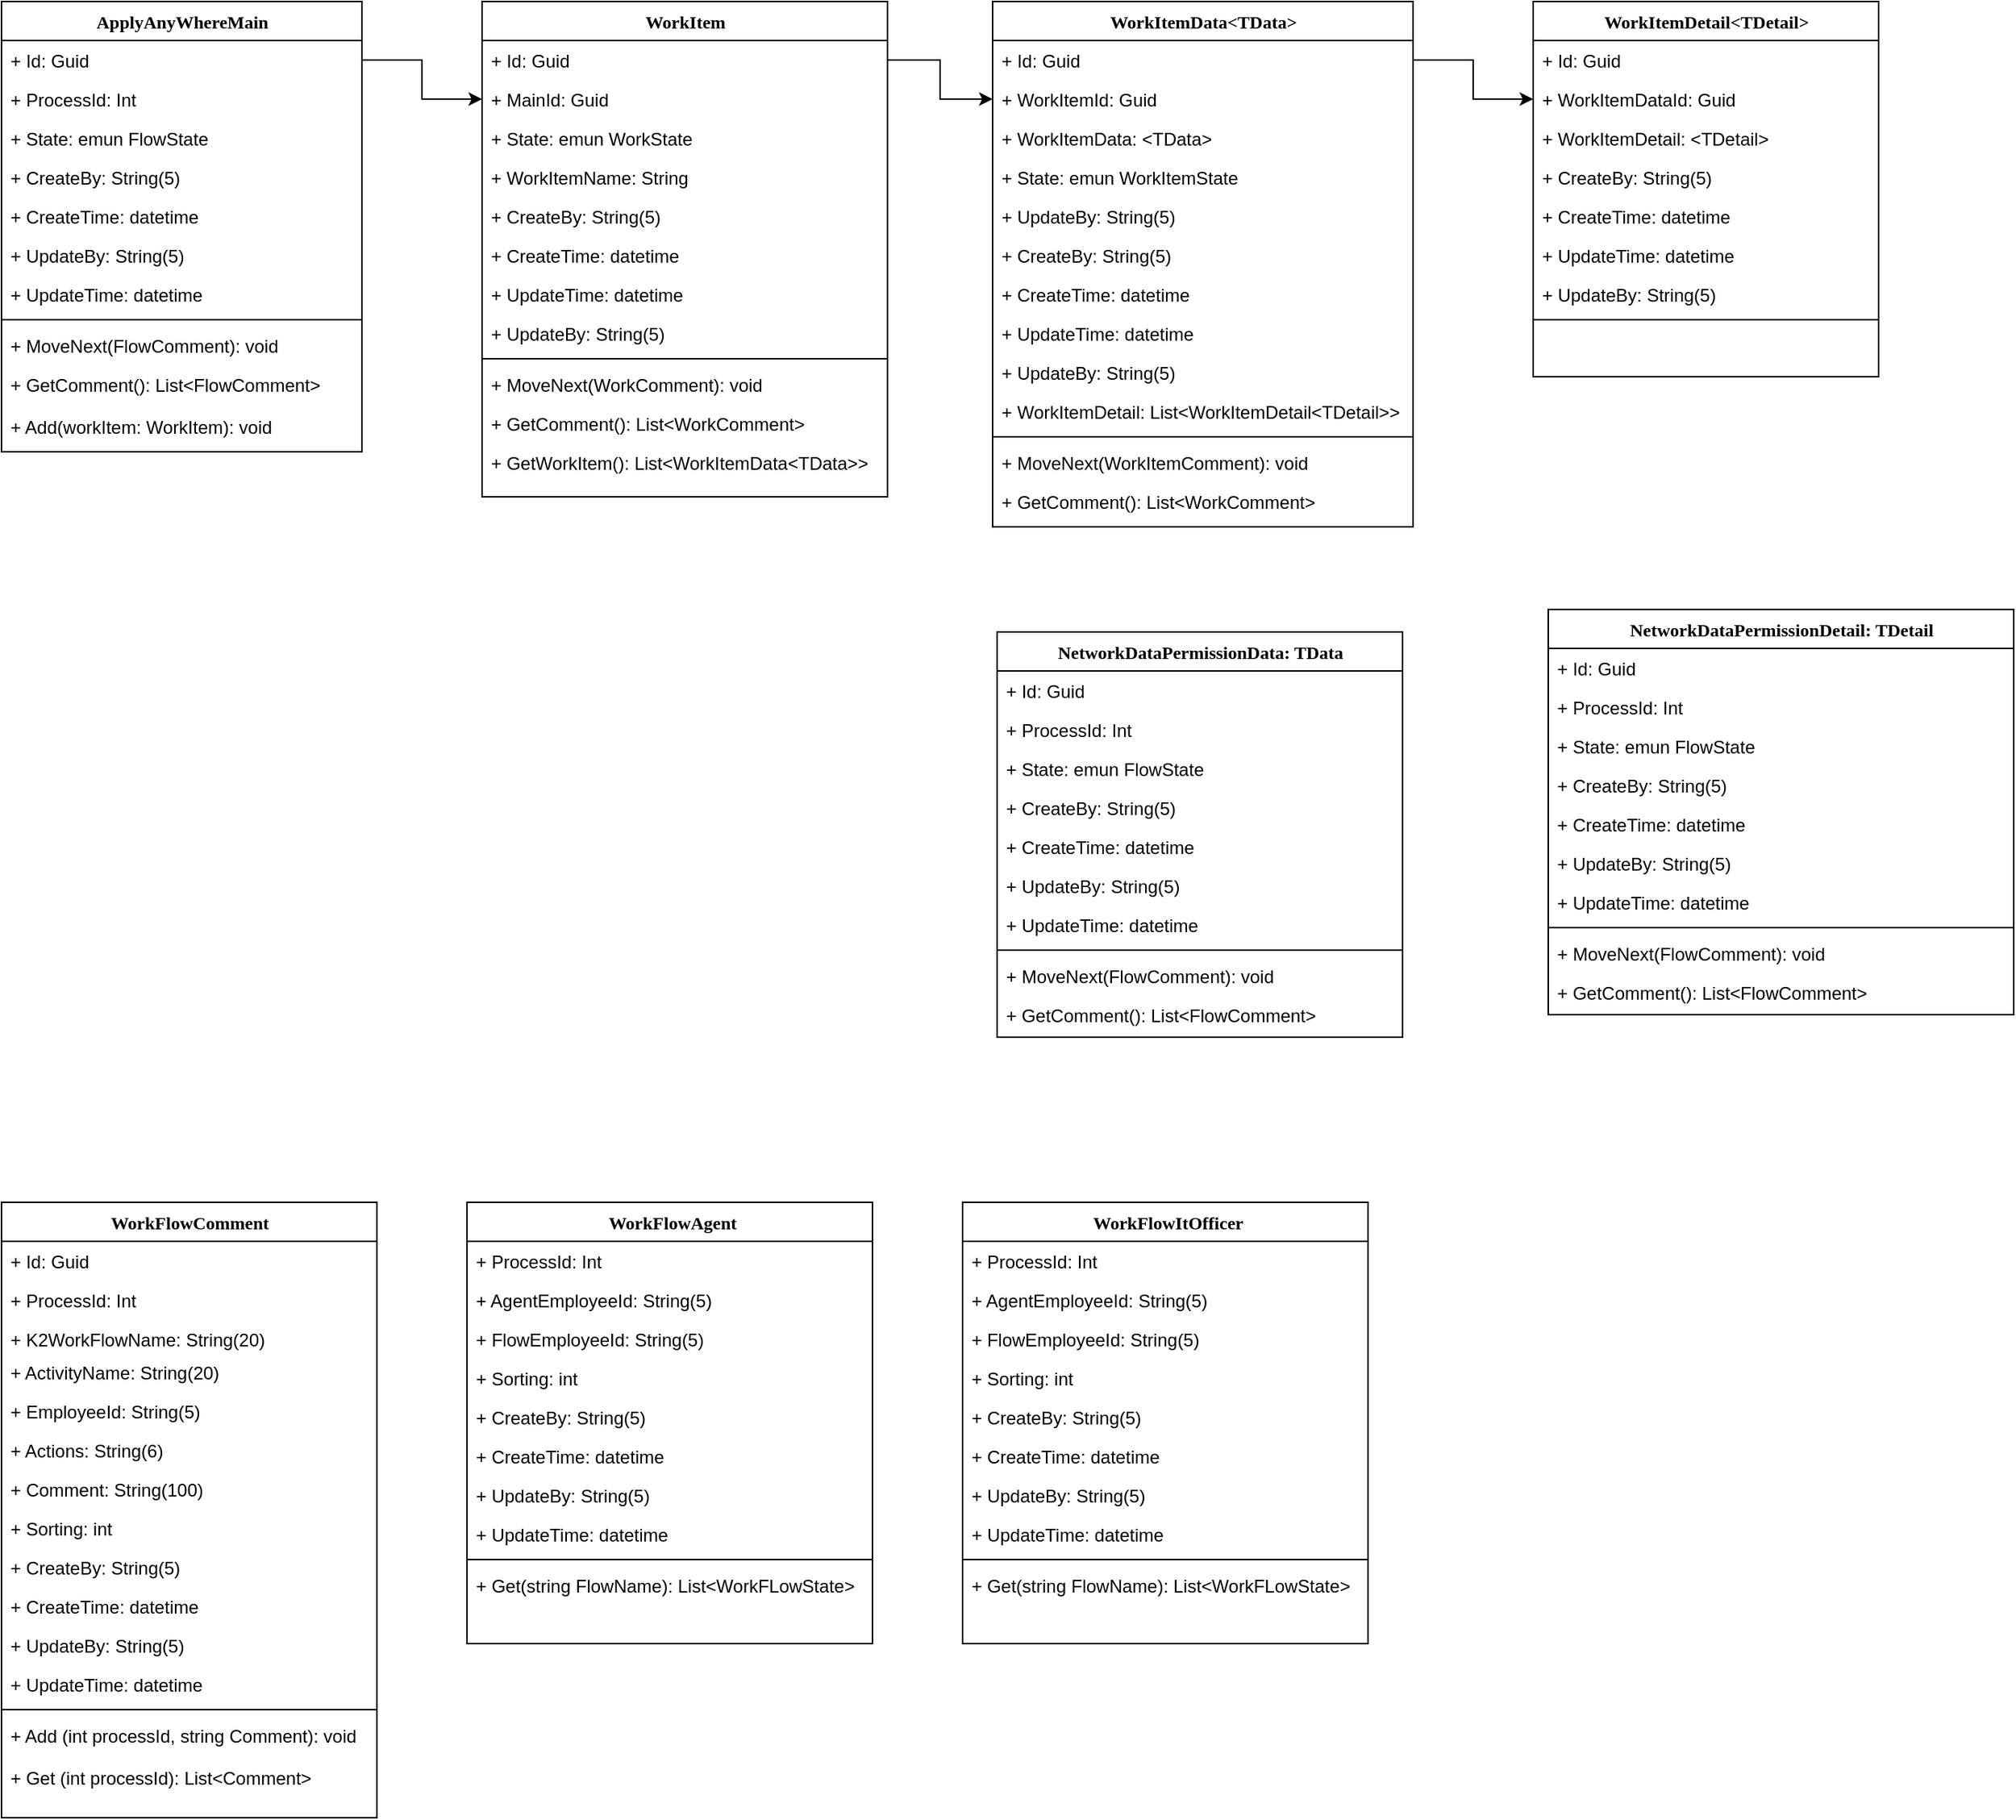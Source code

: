 <mxfile version="12.2.6" type="github" pages="1">
  <diagram name="Page-1" id="9f46799a-70d6-7492-0946-bef42562c5a5">
    <mxGraphModel dx="1493" dy="807" grid="1" gridSize="10" guides="1" tooltips="1" connect="1" arrows="1" fold="1" page="1" pageScale="1" pageWidth="1100" pageHeight="850" background="#ffffff" math="0" shadow="0">
      <root>
        <mxCell id="0"/>
        <mxCell id="1" parent="0"/>
        <mxCell id="78961159f06e98e8-56" value="WorkFlowComment" style="swimlane;html=1;fontStyle=1;align=center;verticalAlign=top;childLayout=stackLayout;horizontal=1;startSize=26;horizontalStack=0;resizeParent=1;resizeLast=0;collapsible=1;marginBottom=0;swimlaneFillColor=#ffffff;rounded=0;shadow=0;comic=0;labelBackgroundColor=none;strokeWidth=1;fillColor=none;fontFamily=Verdana;fontSize=12" parent="1" vertex="1">
          <mxGeometry x="30" y="820" width="250" height="410" as="geometry"/>
        </mxCell>
        <mxCell id="78961159f06e98e8-57" value="+ Id: Guid" style="text;html=1;strokeColor=none;fillColor=none;align=left;verticalAlign=top;spacingLeft=4;spacingRight=4;whiteSpace=wrap;overflow=hidden;rotatable=0;points=[[0,0.5],[1,0.5]];portConstraint=eastwest;" parent="78961159f06e98e8-56" vertex="1">
          <mxGeometry y="26" width="250" height="26" as="geometry"/>
        </mxCell>
        <mxCell id="78961159f06e98e8-59" value="+ ProcessId: Int" style="text;html=1;strokeColor=none;fillColor=none;align=left;verticalAlign=top;spacingLeft=4;spacingRight=4;whiteSpace=wrap;overflow=hidden;rotatable=0;points=[[0,0.5],[1,0.5]];portConstraint=eastwest;" parent="78961159f06e98e8-56" vertex="1">
          <mxGeometry y="52" width="250" height="26" as="geometry"/>
        </mxCell>
        <mxCell id="78961159f06e98e8-58" value="+ K2WorkFlowName: String(20)" style="text;html=1;strokeColor=none;fillColor=none;align=left;verticalAlign=top;spacingLeft=4;spacingRight=4;whiteSpace=wrap;overflow=hidden;rotatable=0;points=[[0,0.5],[1,0.5]];portConstraint=eastwest;" parent="78961159f06e98e8-56" vertex="1">
          <mxGeometry y="78" width="250" height="22" as="geometry"/>
        </mxCell>
        <mxCell id="78961159f06e98e8-60" value="+ ActivityName: String(20)" style="text;html=1;strokeColor=none;fillColor=none;align=left;verticalAlign=top;spacingLeft=4;spacingRight=4;whiteSpace=wrap;overflow=hidden;rotatable=0;points=[[0,0.5],[1,0.5]];portConstraint=eastwest;" parent="78961159f06e98e8-56" vertex="1">
          <mxGeometry y="100" width="250" height="26" as="geometry"/>
        </mxCell>
        <mxCell id="78961159f06e98e8-61" value="+ EmployeeId: String(5)" style="text;html=1;strokeColor=none;fillColor=none;align=left;verticalAlign=top;spacingLeft=4;spacingRight=4;whiteSpace=wrap;overflow=hidden;rotatable=0;points=[[0,0.5],[1,0.5]];portConstraint=eastwest;" parent="78961159f06e98e8-56" vertex="1">
          <mxGeometry y="126" width="250" height="26" as="geometry"/>
        </mxCell>
        <mxCell id="78961159f06e98e8-62" value="+ Actions: String(6)" style="text;html=1;strokeColor=none;fillColor=none;align=left;verticalAlign=top;spacingLeft=4;spacingRight=4;whiteSpace=wrap;overflow=hidden;rotatable=0;points=[[0,0.5],[1,0.5]];portConstraint=eastwest;" parent="78961159f06e98e8-56" vertex="1">
          <mxGeometry y="152" width="250" height="26" as="geometry"/>
        </mxCell>
        <mxCell id="78961159f06e98e8-63" value="+ Comment: String(100)" style="text;html=1;strokeColor=none;fillColor=none;align=left;verticalAlign=top;spacingLeft=4;spacingRight=4;whiteSpace=wrap;overflow=hidden;rotatable=0;points=[[0,0.5],[1,0.5]];portConstraint=eastwest;" parent="78961159f06e98e8-56" vertex="1">
          <mxGeometry y="178" width="250" height="26" as="geometry"/>
        </mxCell>
        <mxCell id="In3Ys8xlSH9vgpzraekV-3" value="+ Sorting: int" style="text;html=1;strokeColor=none;fillColor=none;align=left;verticalAlign=top;spacingLeft=4;spacingRight=4;whiteSpace=wrap;overflow=hidden;rotatable=0;points=[[0,0.5],[1,0.5]];portConstraint=eastwest;" parent="78961159f06e98e8-56" vertex="1">
          <mxGeometry y="204" width="250" height="26" as="geometry"/>
        </mxCell>
        <mxCell id="In3Ys8xlSH9vgpzraekV-7" value="+ CreateBy: String(5)" style="text;html=1;strokeColor=none;fillColor=none;align=left;verticalAlign=top;spacingLeft=4;spacingRight=4;whiteSpace=wrap;overflow=hidden;rotatable=0;points=[[0,0.5],[1,0.5]];portConstraint=eastwest;" parent="78961159f06e98e8-56" vertex="1">
          <mxGeometry y="230" width="250" height="26" as="geometry"/>
        </mxCell>
        <mxCell id="In3Ys8xlSH9vgpzraekV-4" value="+ CreateTime:&amp;nbsp;datetime" style="text;html=1;strokeColor=none;fillColor=none;align=left;verticalAlign=top;spacingLeft=4;spacingRight=4;whiteSpace=wrap;overflow=hidden;rotatable=0;points=[[0,0.5],[1,0.5]];portConstraint=eastwest;" parent="78961159f06e98e8-56" vertex="1">
          <mxGeometry y="256" width="250" height="26" as="geometry"/>
        </mxCell>
        <mxCell id="In3Ys8xlSH9vgpzraekV-6" value="+ UpdateBy: String(5)" style="text;html=1;strokeColor=none;fillColor=none;align=left;verticalAlign=top;spacingLeft=4;spacingRight=4;whiteSpace=wrap;overflow=hidden;rotatable=0;points=[[0,0.5],[1,0.5]];portConstraint=eastwest;" parent="78961159f06e98e8-56" vertex="1">
          <mxGeometry y="282" width="250" height="26" as="geometry"/>
        </mxCell>
        <mxCell id="In3Ys8xlSH9vgpzraekV-5" value="+ UpdateTime:&amp;nbsp;datetime" style="text;html=1;strokeColor=none;fillColor=none;align=left;verticalAlign=top;spacingLeft=4;spacingRight=4;whiteSpace=wrap;overflow=hidden;rotatable=0;points=[[0,0.5],[1,0.5]];portConstraint=eastwest;" parent="78961159f06e98e8-56" vertex="1">
          <mxGeometry y="308" width="250" height="26" as="geometry"/>
        </mxCell>
        <mxCell id="78961159f06e98e8-64" value="" style="line;html=1;strokeWidth=1;fillColor=none;align=left;verticalAlign=middle;spacingTop=-1;spacingLeft=3;spacingRight=3;rotatable=0;labelPosition=right;points=[];portConstraint=eastwest;" parent="78961159f06e98e8-56" vertex="1">
          <mxGeometry y="334" width="250" height="8" as="geometry"/>
        </mxCell>
        <mxCell id="78961159f06e98e8-65" value="+ Add (int processId, string Comment): void" style="text;html=1;strokeColor=none;fillColor=none;align=left;verticalAlign=top;spacingLeft=4;spacingRight=4;whiteSpace=wrap;overflow=hidden;rotatable=0;points=[[0,0.5],[1,0.5]];portConstraint=eastwest;" parent="78961159f06e98e8-56" vertex="1">
          <mxGeometry y="342" width="250" height="28" as="geometry"/>
        </mxCell>
        <mxCell id="78961159f06e98e8-66" value="+ Get (int processId): List&amp;lt;Comment&amp;gt;" style="text;html=1;strokeColor=none;fillColor=none;align=left;verticalAlign=top;spacingLeft=4;spacingRight=4;whiteSpace=wrap;overflow=hidden;rotatable=0;points=[[0,0.5],[1,0.5]];portConstraint=eastwest;" parent="78961159f06e98e8-56" vertex="1">
          <mxGeometry y="370" width="250" height="30" as="geometry"/>
        </mxCell>
        <mxCell id="78961159f06e98e8-69" value="&amp;nbsp;WorkFlowAgent" style="swimlane;html=1;fontStyle=1;align=center;verticalAlign=top;childLayout=stackLayout;horizontal=1;startSize=26;horizontalStack=0;resizeParent=1;resizeLast=0;collapsible=1;marginBottom=0;swimlaneFillColor=#ffffff;rounded=0;shadow=0;comic=0;labelBackgroundColor=none;strokeWidth=1;fillColor=none;fontFamily=Verdana;fontSize=12" parent="1" vertex="1">
          <mxGeometry x="340" y="820" width="270" height="294" as="geometry"/>
        </mxCell>
        <mxCell id="In3Ys8xlSH9vgpzraekV-76" value="+ ProcessId: Int" style="text;html=1;strokeColor=none;fillColor=none;align=left;verticalAlign=top;spacingLeft=4;spacingRight=4;whiteSpace=wrap;overflow=hidden;rotatable=0;points=[[0,0.5],[1,0.5]];portConstraint=eastwest;" parent="78961159f06e98e8-69" vertex="1">
          <mxGeometry y="26" width="270" height="26" as="geometry"/>
        </mxCell>
        <mxCell id="78961159f06e98e8-72" value="+ AgentEmployeeId: String(5)" style="text;html=1;strokeColor=none;fillColor=none;align=left;verticalAlign=top;spacingLeft=4;spacingRight=4;whiteSpace=wrap;overflow=hidden;rotatable=0;points=[[0,0.5],[1,0.5]];portConstraint=eastwest;" parent="78961159f06e98e8-69" vertex="1">
          <mxGeometry y="52" width="270" height="26" as="geometry"/>
        </mxCell>
        <mxCell id="In3Ys8xlSH9vgpzraekV-77" value="+ FlowEmployeeId: String(5)" style="text;html=1;strokeColor=none;fillColor=none;align=left;verticalAlign=top;spacingLeft=4;spacingRight=4;whiteSpace=wrap;overflow=hidden;rotatable=0;points=[[0,0.5],[1,0.5]];portConstraint=eastwest;" parent="78961159f06e98e8-69" vertex="1">
          <mxGeometry y="78" width="270" height="26" as="geometry"/>
        </mxCell>
        <mxCell id="In3Ys8xlSH9vgpzraekV-8" value="+ Sorting: int" style="text;html=1;strokeColor=none;fillColor=none;align=left;verticalAlign=top;spacingLeft=4;spacingRight=4;whiteSpace=wrap;overflow=hidden;rotatable=0;points=[[0,0.5],[1,0.5]];portConstraint=eastwest;" parent="78961159f06e98e8-69" vertex="1">
          <mxGeometry y="104" width="270" height="26" as="geometry"/>
        </mxCell>
        <mxCell id="In3Ys8xlSH9vgpzraekV-10" value="+ CreateBy: String(5)" style="text;html=1;strokeColor=none;fillColor=none;align=left;verticalAlign=top;spacingLeft=4;spacingRight=4;whiteSpace=wrap;overflow=hidden;rotatable=0;points=[[0,0.5],[1,0.5]];portConstraint=eastwest;" parent="78961159f06e98e8-69" vertex="1">
          <mxGeometry y="130" width="270" height="26" as="geometry"/>
        </mxCell>
        <mxCell id="In3Ys8xlSH9vgpzraekV-9" value="+ CreateTime:&amp;nbsp;datetime" style="text;html=1;strokeColor=none;fillColor=none;align=left;verticalAlign=top;spacingLeft=4;spacingRight=4;whiteSpace=wrap;overflow=hidden;rotatable=0;points=[[0,0.5],[1,0.5]];portConstraint=eastwest;" parent="78961159f06e98e8-69" vertex="1">
          <mxGeometry y="156" width="270" height="26" as="geometry"/>
        </mxCell>
        <mxCell id="In3Ys8xlSH9vgpzraekV-12" value="+ UpdateBy: String(5)" style="text;html=1;strokeColor=none;fillColor=none;align=left;verticalAlign=top;spacingLeft=4;spacingRight=4;whiteSpace=wrap;overflow=hidden;rotatable=0;points=[[0,0.5],[1,0.5]];portConstraint=eastwest;" parent="78961159f06e98e8-69" vertex="1">
          <mxGeometry y="182" width="270" height="26" as="geometry"/>
        </mxCell>
        <mxCell id="In3Ys8xlSH9vgpzraekV-11" value="+ UpdateTime:&amp;nbsp;datetime" style="text;html=1;strokeColor=none;fillColor=none;align=left;verticalAlign=top;spacingLeft=4;spacingRight=4;whiteSpace=wrap;overflow=hidden;rotatable=0;points=[[0,0.5],[1,0.5]];portConstraint=eastwest;" parent="78961159f06e98e8-69" vertex="1">
          <mxGeometry y="208" width="270" height="26" as="geometry"/>
        </mxCell>
        <mxCell id="78961159f06e98e8-77" value="" style="line;html=1;strokeWidth=1;fillColor=none;align=left;verticalAlign=middle;spacingTop=-1;spacingLeft=3;spacingRight=3;rotatable=0;labelPosition=right;points=[];portConstraint=eastwest;" parent="78961159f06e98e8-69" vertex="1">
          <mxGeometry y="234" width="270" height="8" as="geometry"/>
        </mxCell>
        <mxCell id="78961159f06e98e8-78" value="+ Get(string FlowName): List&amp;lt;WorkFLowState&amp;gt;" style="text;html=1;strokeColor=none;fillColor=none;align=left;verticalAlign=top;spacingLeft=4;spacingRight=4;whiteSpace=wrap;overflow=hidden;rotatable=0;points=[[0,0.5],[1,0.5]];portConstraint=eastwest;" parent="78961159f06e98e8-69" vertex="1">
          <mxGeometry y="242" width="270" height="26" as="geometry"/>
        </mxCell>
        <mxCell id="78961159f06e98e8-82" value="ApplyAnyWhereMain" style="swimlane;html=1;fontStyle=1;align=center;verticalAlign=top;childLayout=stackLayout;horizontal=1;startSize=26;horizontalStack=0;resizeParent=1;resizeLast=0;collapsible=1;marginBottom=0;swimlaneFillColor=#ffffff;rounded=0;shadow=0;comic=0;labelBackgroundColor=none;strokeWidth=1;fillColor=none;fontFamily=Verdana;fontSize=12" parent="1" vertex="1">
          <mxGeometry x="30" y="20" width="240" height="300" as="geometry"/>
        </mxCell>
        <mxCell id="In3Ys8xlSH9vgpzraekV-13" value="+ Id: Guid" style="text;html=1;strokeColor=none;fillColor=none;align=left;verticalAlign=top;spacingLeft=4;spacingRight=4;whiteSpace=wrap;overflow=hidden;rotatable=0;points=[[0,0.5],[1,0.5]];portConstraint=eastwest;" parent="78961159f06e98e8-82" vertex="1">
          <mxGeometry y="26" width="240" height="26" as="geometry"/>
        </mxCell>
        <mxCell id="In3Ys8xlSH9vgpzraekV-14" value="+ ProcessId: Int" style="text;html=1;strokeColor=none;fillColor=none;align=left;verticalAlign=top;spacingLeft=4;spacingRight=4;whiteSpace=wrap;overflow=hidden;rotatable=0;points=[[0,0.5],[1,0.5]];portConstraint=eastwest;" parent="78961159f06e98e8-82" vertex="1">
          <mxGeometry y="52" width="240" height="26" as="geometry"/>
        </mxCell>
        <mxCell id="78961159f06e98e8-83" value="+ State:&amp;nbsp;emun FlowState" style="text;html=1;strokeColor=none;fillColor=none;align=left;verticalAlign=top;spacingLeft=4;spacingRight=4;whiteSpace=wrap;overflow=hidden;rotatable=0;points=[[0,0.5],[1,0.5]];portConstraint=eastwest;" parent="78961159f06e98e8-82" vertex="1">
          <mxGeometry y="78" width="240" height="26" as="geometry"/>
        </mxCell>
        <mxCell id="In3Ys8xlSH9vgpzraekV-17" value="+ CreateBy: String(5)" style="text;html=1;strokeColor=none;fillColor=none;align=left;verticalAlign=top;spacingLeft=4;spacingRight=4;whiteSpace=wrap;overflow=hidden;rotatable=0;points=[[0,0.5],[1,0.5]];portConstraint=eastwest;" parent="78961159f06e98e8-82" vertex="1">
          <mxGeometry y="104" width="240" height="26" as="geometry"/>
        </mxCell>
        <mxCell id="In3Ys8xlSH9vgpzraekV-16" value="+ CreateTime:&amp;nbsp;datetime" style="text;html=1;strokeColor=none;fillColor=none;align=left;verticalAlign=top;spacingLeft=4;spacingRight=4;whiteSpace=wrap;overflow=hidden;rotatable=0;points=[[0,0.5],[1,0.5]];portConstraint=eastwest;" parent="78961159f06e98e8-82" vertex="1">
          <mxGeometry y="130" width="240" height="26" as="geometry"/>
        </mxCell>
        <mxCell id="In3Ys8xlSH9vgpzraekV-19" value="+ UpdateBy: String(5)" style="text;html=1;strokeColor=none;fillColor=none;align=left;verticalAlign=top;spacingLeft=4;spacingRight=4;whiteSpace=wrap;overflow=hidden;rotatable=0;points=[[0,0.5],[1,0.5]];portConstraint=eastwest;" parent="78961159f06e98e8-82" vertex="1">
          <mxGeometry y="156" width="240" height="26" as="geometry"/>
        </mxCell>
        <mxCell id="In3Ys8xlSH9vgpzraekV-18" value="+ UpdateTime:&amp;nbsp;datetime" style="text;html=1;strokeColor=none;fillColor=none;align=left;verticalAlign=top;spacingLeft=4;spacingRight=4;whiteSpace=wrap;overflow=hidden;rotatable=0;points=[[0,0.5],[1,0.5]];portConstraint=eastwest;" parent="78961159f06e98e8-82" vertex="1">
          <mxGeometry y="182" width="240" height="26" as="geometry"/>
        </mxCell>
        <mxCell id="78961159f06e98e8-90" value="" style="line;html=1;strokeWidth=1;fillColor=none;align=left;verticalAlign=middle;spacingTop=-1;spacingLeft=3;spacingRight=3;rotatable=0;labelPosition=right;points=[];portConstraint=eastwest;" parent="78961159f06e98e8-82" vertex="1">
          <mxGeometry y="208" width="240" height="8" as="geometry"/>
        </mxCell>
        <mxCell id="78961159f06e98e8-91" value="+ MoveNext(FlowComment): void" style="text;html=1;strokeColor=none;fillColor=none;align=left;verticalAlign=top;spacingLeft=4;spacingRight=4;whiteSpace=wrap;overflow=hidden;rotatable=0;points=[[0,0.5],[1,0.5]];portConstraint=eastwest;" parent="78961159f06e98e8-82" vertex="1">
          <mxGeometry y="216" width="240" height="26" as="geometry"/>
        </mxCell>
        <mxCell id="78961159f06e98e8-94" value="+ GetComment(): List&amp;lt;FlowComment&amp;gt;" style="text;html=1;strokeColor=none;fillColor=none;align=left;verticalAlign=top;spacingLeft=4;spacingRight=4;whiteSpace=wrap;overflow=hidden;rotatable=0;points=[[0,0.5],[1,0.5]];portConstraint=eastwest;" parent="78961159f06e98e8-82" vertex="1">
          <mxGeometry y="242" width="240" height="28" as="geometry"/>
        </mxCell>
        <mxCell id="j1_fkVhK-529KlRFZJIv-35" value="+ Add(workItem: WorkItem): void" style="text;html=1;strokeColor=none;fillColor=none;align=left;verticalAlign=top;spacingLeft=4;spacingRight=4;whiteSpace=wrap;overflow=hidden;rotatable=0;points=[[0,0.5],[1,0.5]];portConstraint=eastwest;" vertex="1" parent="78961159f06e98e8-82">
          <mxGeometry y="270" width="240" height="28" as="geometry"/>
        </mxCell>
        <mxCell id="78961159f06e98e8-95" value="WorkItem" style="swimlane;html=1;fontStyle=1;align=center;verticalAlign=top;childLayout=stackLayout;horizontal=1;startSize=26;horizontalStack=0;resizeParent=1;resizeLast=0;collapsible=1;marginBottom=0;swimlaneFillColor=#ffffff;rounded=0;shadow=0;comic=0;labelBackgroundColor=none;strokeWidth=1;fillColor=none;fontFamily=Verdana;fontSize=12" parent="1" vertex="1">
          <mxGeometry x="350" y="20" width="270" height="330" as="geometry"/>
        </mxCell>
        <mxCell id="78961159f06e98e8-96" value="+ Id: Guid" style="text;html=1;strokeColor=none;fillColor=none;align=left;verticalAlign=top;spacingLeft=4;spacingRight=4;whiteSpace=wrap;overflow=hidden;rotatable=0;points=[[0,0.5],[1,0.5]];portConstraint=eastwest;" parent="78961159f06e98e8-95" vertex="1">
          <mxGeometry y="26" width="270" height="26" as="geometry"/>
        </mxCell>
        <mxCell id="78961159f06e98e8-97" value="+ MainId: Guid" style="text;html=1;strokeColor=none;fillColor=none;align=left;verticalAlign=top;spacingLeft=4;spacingRight=4;whiteSpace=wrap;overflow=hidden;rotatable=0;points=[[0,0.5],[1,0.5]];portConstraint=eastwest;" parent="78961159f06e98e8-95" vertex="1">
          <mxGeometry y="52" width="270" height="26" as="geometry"/>
        </mxCell>
        <mxCell id="In3Ys8xlSH9vgpzraekV-54" value="+ State:&amp;nbsp;emun WorkState" style="text;html=1;strokeColor=none;fillColor=none;align=left;verticalAlign=top;spacingLeft=4;spacingRight=4;whiteSpace=wrap;overflow=hidden;rotatable=0;points=[[0,0.5],[1,0.5]];portConstraint=eastwest;" parent="78961159f06e98e8-95" vertex="1">
          <mxGeometry y="78" width="270" height="26" as="geometry"/>
        </mxCell>
        <mxCell id="78961159f06e98e8-98" value="+ WorkItemName: String" style="text;html=1;strokeColor=none;fillColor=none;align=left;verticalAlign=top;spacingLeft=4;spacingRight=4;whiteSpace=wrap;overflow=hidden;rotatable=0;points=[[0,0.5],[1,0.5]];portConstraint=eastwest;" parent="78961159f06e98e8-95" vertex="1">
          <mxGeometry y="104" width="270" height="26" as="geometry"/>
        </mxCell>
        <mxCell id="In3Ys8xlSH9vgpzraekV-23" value="+ CreateBy: String(5)" style="text;html=1;strokeColor=none;fillColor=none;align=left;verticalAlign=top;spacingLeft=4;spacingRight=4;whiteSpace=wrap;overflow=hidden;rotatable=0;points=[[0,0.5],[1,0.5]];portConstraint=eastwest;" parent="78961159f06e98e8-95" vertex="1">
          <mxGeometry y="130" width="270" height="26" as="geometry"/>
        </mxCell>
        <mxCell id="In3Ys8xlSH9vgpzraekV-20" value="+ CreateTime:&amp;nbsp;datetime" style="text;html=1;strokeColor=none;fillColor=none;align=left;verticalAlign=top;spacingLeft=4;spacingRight=4;whiteSpace=wrap;overflow=hidden;rotatable=0;points=[[0,0.5],[1,0.5]];portConstraint=eastwest;" parent="78961159f06e98e8-95" vertex="1">
          <mxGeometry y="156" width="270" height="26" as="geometry"/>
        </mxCell>
        <mxCell id="In3Ys8xlSH9vgpzraekV-22" value="+ UpdateTime:&amp;nbsp;datetime" style="text;html=1;strokeColor=none;fillColor=none;align=left;verticalAlign=top;spacingLeft=4;spacingRight=4;whiteSpace=wrap;overflow=hidden;rotatable=0;points=[[0,0.5],[1,0.5]];portConstraint=eastwest;" parent="78961159f06e98e8-95" vertex="1">
          <mxGeometry y="182" width="270" height="26" as="geometry"/>
        </mxCell>
        <mxCell id="In3Ys8xlSH9vgpzraekV-21" value="+ UpdateBy: String(5)" style="text;html=1;strokeColor=none;fillColor=none;align=left;verticalAlign=top;spacingLeft=4;spacingRight=4;whiteSpace=wrap;overflow=hidden;rotatable=0;points=[[0,0.5],[1,0.5]];portConstraint=eastwest;" parent="78961159f06e98e8-95" vertex="1">
          <mxGeometry y="208" width="270" height="26" as="geometry"/>
        </mxCell>
        <mxCell id="78961159f06e98e8-103" value="" style="line;html=1;strokeWidth=1;fillColor=none;align=left;verticalAlign=middle;spacingTop=-1;spacingLeft=3;spacingRight=3;rotatable=0;labelPosition=right;points=[];portConstraint=eastwest;" parent="78961159f06e98e8-95" vertex="1">
          <mxGeometry y="234" width="270" height="8" as="geometry"/>
        </mxCell>
        <mxCell id="In3Ys8xlSH9vgpzraekV-58" value="+ MoveNext(WorkComment): void" style="text;html=1;strokeColor=none;fillColor=none;align=left;verticalAlign=top;spacingLeft=4;spacingRight=4;whiteSpace=wrap;overflow=hidden;rotatable=0;points=[[0,0.5],[1,0.5]];portConstraint=eastwest;" parent="78961159f06e98e8-95" vertex="1">
          <mxGeometry y="242" width="270" height="26" as="geometry"/>
        </mxCell>
        <mxCell id="In3Ys8xlSH9vgpzraekV-59" value="+ GetComment(): List&amp;lt;WorkComment&amp;gt;" style="text;html=1;strokeColor=none;fillColor=none;align=left;verticalAlign=top;spacingLeft=4;spacingRight=4;whiteSpace=wrap;overflow=hidden;rotatable=0;points=[[0,0.5],[1,0.5]];portConstraint=eastwest;" parent="78961159f06e98e8-95" vertex="1">
          <mxGeometry y="268" width="270" height="26" as="geometry"/>
        </mxCell>
        <mxCell id="j1_fkVhK-529KlRFZJIv-10" value="+ GetWorkItem(): List&amp;lt;WorkItemData&amp;lt;TData&amp;gt;&amp;gt;" style="text;html=1;strokeColor=none;fillColor=none;align=left;verticalAlign=top;spacingLeft=4;spacingRight=4;whiteSpace=wrap;overflow=hidden;rotatable=0;points=[[0,0.5],[1,0.5]];portConstraint=eastwest;" vertex="1" parent="78961159f06e98e8-95">
          <mxGeometry y="294" width="270" height="26" as="geometry"/>
        </mxCell>
        <mxCell id="In3Ys8xlSH9vgpzraekV-61" value="WorkItemData&amp;lt;TData&amp;gt;" style="swimlane;html=1;fontStyle=1;align=center;verticalAlign=top;childLayout=stackLayout;horizontal=1;startSize=26;horizontalStack=0;resizeParent=1;resizeLast=0;collapsible=1;marginBottom=0;swimlaneFillColor=#ffffff;rounded=0;shadow=0;comic=0;labelBackgroundColor=none;strokeWidth=1;fillColor=none;fontFamily=Verdana;fontSize=12" parent="1" vertex="1">
          <mxGeometry x="690" y="20" width="280" height="350" as="geometry"/>
        </mxCell>
        <mxCell id="In3Ys8xlSH9vgpzraekV-62" value="+ Id: Guid" style="text;html=1;strokeColor=none;fillColor=none;align=left;verticalAlign=top;spacingLeft=4;spacingRight=4;whiteSpace=wrap;overflow=hidden;rotatable=0;points=[[0,0.5],[1,0.5]];portConstraint=eastwest;" parent="In3Ys8xlSH9vgpzraekV-61" vertex="1">
          <mxGeometry y="26" width="280" height="26" as="geometry"/>
        </mxCell>
        <mxCell id="In3Ys8xlSH9vgpzraekV-63" value="+ WorkItemId: Guid" style="text;html=1;strokeColor=none;fillColor=none;align=left;verticalAlign=top;spacingLeft=4;spacingRight=4;whiteSpace=wrap;overflow=hidden;rotatable=0;points=[[0,0.5],[1,0.5]];portConstraint=eastwest;" parent="In3Ys8xlSH9vgpzraekV-61" vertex="1">
          <mxGeometry y="52" width="280" height="26" as="geometry"/>
        </mxCell>
        <mxCell id="In3Ys8xlSH9vgpzraekV-65" value="+ WorkItemData: &amp;lt;TData&amp;gt;" style="text;html=1;strokeColor=none;fillColor=none;align=left;verticalAlign=top;spacingLeft=4;spacingRight=4;whiteSpace=wrap;overflow=hidden;rotatable=0;points=[[0,0.5],[1,0.5]];portConstraint=eastwest;" parent="In3Ys8xlSH9vgpzraekV-61" vertex="1">
          <mxGeometry y="78" width="280" height="26" as="geometry"/>
        </mxCell>
        <mxCell id="j1_fkVhK-529KlRFZJIv-8" value="+ State:&amp;nbsp;emun WorkItemState" style="text;html=1;strokeColor=none;fillColor=none;align=left;verticalAlign=top;spacingLeft=4;spacingRight=4;whiteSpace=wrap;overflow=hidden;rotatable=0;points=[[0,0.5],[1,0.5]];portConstraint=eastwest;" vertex="1" parent="In3Ys8xlSH9vgpzraekV-61">
          <mxGeometry y="104" width="280" height="26" as="geometry"/>
        </mxCell>
        <mxCell id="j1_fkVhK-529KlRFZJIv-7" value="+ UpdateBy: String(5)" style="text;html=1;strokeColor=none;fillColor=none;align=left;verticalAlign=top;spacingLeft=4;spacingRight=4;whiteSpace=wrap;overflow=hidden;rotatable=0;points=[[0,0.5],[1,0.5]];portConstraint=eastwest;" vertex="1" parent="In3Ys8xlSH9vgpzraekV-61">
          <mxGeometry y="130" width="280" height="26" as="geometry"/>
        </mxCell>
        <mxCell id="In3Ys8xlSH9vgpzraekV-67" value="+ CreateBy: String(5)" style="text;html=1;strokeColor=none;fillColor=none;align=left;verticalAlign=top;spacingLeft=4;spacingRight=4;whiteSpace=wrap;overflow=hidden;rotatable=0;points=[[0,0.5],[1,0.5]];portConstraint=eastwest;" parent="In3Ys8xlSH9vgpzraekV-61" vertex="1">
          <mxGeometry y="156" width="280" height="26" as="geometry"/>
        </mxCell>
        <mxCell id="In3Ys8xlSH9vgpzraekV-66" value="+ CreateTime:&amp;nbsp;datetime" style="text;html=1;strokeColor=none;fillColor=none;align=left;verticalAlign=top;spacingLeft=4;spacingRight=4;whiteSpace=wrap;overflow=hidden;rotatable=0;points=[[0,0.5],[1,0.5]];portConstraint=eastwest;" parent="In3Ys8xlSH9vgpzraekV-61" vertex="1">
          <mxGeometry y="182" width="280" height="26" as="geometry"/>
        </mxCell>
        <mxCell id="In3Ys8xlSH9vgpzraekV-68" value="+ UpdateTime:&amp;nbsp;datetime" style="text;html=1;strokeColor=none;fillColor=none;align=left;verticalAlign=top;spacingLeft=4;spacingRight=4;whiteSpace=wrap;overflow=hidden;rotatable=0;points=[[0,0.5],[1,0.5]];portConstraint=eastwest;" parent="In3Ys8xlSH9vgpzraekV-61" vertex="1">
          <mxGeometry y="208" width="280" height="26" as="geometry"/>
        </mxCell>
        <mxCell id="In3Ys8xlSH9vgpzraekV-69" value="+ UpdateBy: String(5)" style="text;html=1;strokeColor=none;fillColor=none;align=left;verticalAlign=top;spacingLeft=4;spacingRight=4;whiteSpace=wrap;overflow=hidden;rotatable=0;points=[[0,0.5],[1,0.5]];portConstraint=eastwest;" parent="In3Ys8xlSH9vgpzraekV-61" vertex="1">
          <mxGeometry y="234" width="280" height="26" as="geometry"/>
        </mxCell>
        <mxCell id="j1_fkVhK-529KlRFZJIv-11" value="+ WorkItemDetail: List&amp;lt;WorkItemDetail&amp;lt;TDetail&amp;gt;&amp;gt;" style="text;html=1;strokeColor=none;fillColor=none;align=left;verticalAlign=top;spacingLeft=4;spacingRight=4;whiteSpace=wrap;overflow=hidden;rotatable=0;points=[[0,0.5],[1,0.5]];portConstraint=eastwest;" vertex="1" parent="In3Ys8xlSH9vgpzraekV-61">
          <mxGeometry y="260" width="280" height="26" as="geometry"/>
        </mxCell>
        <mxCell id="In3Ys8xlSH9vgpzraekV-70" value="" style="line;html=1;strokeWidth=1;fillColor=none;align=left;verticalAlign=middle;spacingTop=-1;spacingLeft=3;spacingRight=3;rotatable=0;labelPosition=right;points=[];portConstraint=eastwest;" parent="In3Ys8xlSH9vgpzraekV-61" vertex="1">
          <mxGeometry y="286" width="280" height="8" as="geometry"/>
        </mxCell>
        <mxCell id="j1_fkVhK-529KlRFZJIv-6" value="+ MoveNext(WorkItemComment): void" style="text;html=1;strokeColor=none;fillColor=none;align=left;verticalAlign=top;spacingLeft=4;spacingRight=4;whiteSpace=wrap;overflow=hidden;rotatable=0;points=[[0,0.5],[1,0.5]];portConstraint=eastwest;" vertex="1" parent="In3Ys8xlSH9vgpzraekV-61">
          <mxGeometry y="294" width="280" height="26" as="geometry"/>
        </mxCell>
        <mxCell id="j1_fkVhK-529KlRFZJIv-9" value="+ GetComment(): List&amp;lt;WorkComment&amp;gt;" style="text;html=1;strokeColor=none;fillColor=none;align=left;verticalAlign=top;spacingLeft=4;spacingRight=4;whiteSpace=wrap;overflow=hidden;rotatable=0;points=[[0,0.5],[1,0.5]];portConstraint=eastwest;" vertex="1" parent="In3Ys8xlSH9vgpzraekV-61">
          <mxGeometry y="320" width="280" height="26" as="geometry"/>
        </mxCell>
        <mxCell id="In3Ys8xlSH9vgpzraekV-78" value="&amp;nbsp;WorkFlowItOfficer" style="swimlane;html=1;fontStyle=1;align=center;verticalAlign=top;childLayout=stackLayout;horizontal=1;startSize=26;horizontalStack=0;resizeParent=1;resizeLast=0;collapsible=1;marginBottom=0;swimlaneFillColor=#ffffff;rounded=0;shadow=0;comic=0;labelBackgroundColor=none;strokeWidth=1;fillColor=none;fontFamily=Verdana;fontSize=12" parent="1" vertex="1">
          <mxGeometry x="670" y="820" width="270" height="294" as="geometry"/>
        </mxCell>
        <mxCell id="In3Ys8xlSH9vgpzraekV-79" value="+ ProcessId: Int" style="text;html=1;strokeColor=none;fillColor=none;align=left;verticalAlign=top;spacingLeft=4;spacingRight=4;whiteSpace=wrap;overflow=hidden;rotatable=0;points=[[0,0.5],[1,0.5]];portConstraint=eastwest;" parent="In3Ys8xlSH9vgpzraekV-78" vertex="1">
          <mxGeometry y="26" width="270" height="26" as="geometry"/>
        </mxCell>
        <mxCell id="In3Ys8xlSH9vgpzraekV-80" value="+ AgentEmployeeId: String(5)" style="text;html=1;strokeColor=none;fillColor=none;align=left;verticalAlign=top;spacingLeft=4;spacingRight=4;whiteSpace=wrap;overflow=hidden;rotatable=0;points=[[0,0.5],[1,0.5]];portConstraint=eastwest;" parent="In3Ys8xlSH9vgpzraekV-78" vertex="1">
          <mxGeometry y="52" width="270" height="26" as="geometry"/>
        </mxCell>
        <mxCell id="In3Ys8xlSH9vgpzraekV-81" value="+ FlowEmployeeId: String(5)" style="text;html=1;strokeColor=none;fillColor=none;align=left;verticalAlign=top;spacingLeft=4;spacingRight=4;whiteSpace=wrap;overflow=hidden;rotatable=0;points=[[0,0.5],[1,0.5]];portConstraint=eastwest;" parent="In3Ys8xlSH9vgpzraekV-78" vertex="1">
          <mxGeometry y="78" width="270" height="26" as="geometry"/>
        </mxCell>
        <mxCell id="In3Ys8xlSH9vgpzraekV-82" value="+ Sorting: int" style="text;html=1;strokeColor=none;fillColor=none;align=left;verticalAlign=top;spacingLeft=4;spacingRight=4;whiteSpace=wrap;overflow=hidden;rotatable=0;points=[[0,0.5],[1,0.5]];portConstraint=eastwest;" parent="In3Ys8xlSH9vgpzraekV-78" vertex="1">
          <mxGeometry y="104" width="270" height="26" as="geometry"/>
        </mxCell>
        <mxCell id="In3Ys8xlSH9vgpzraekV-84" value="+ CreateBy: String(5)" style="text;html=1;strokeColor=none;fillColor=none;align=left;verticalAlign=top;spacingLeft=4;spacingRight=4;whiteSpace=wrap;overflow=hidden;rotatable=0;points=[[0,0.5],[1,0.5]];portConstraint=eastwest;" parent="In3Ys8xlSH9vgpzraekV-78" vertex="1">
          <mxGeometry y="130" width="270" height="26" as="geometry"/>
        </mxCell>
        <mxCell id="In3Ys8xlSH9vgpzraekV-83" value="+ CreateTime:&amp;nbsp;datetime" style="text;html=1;strokeColor=none;fillColor=none;align=left;verticalAlign=top;spacingLeft=4;spacingRight=4;whiteSpace=wrap;overflow=hidden;rotatable=0;points=[[0,0.5],[1,0.5]];portConstraint=eastwest;" parent="In3Ys8xlSH9vgpzraekV-78" vertex="1">
          <mxGeometry y="156" width="270" height="26" as="geometry"/>
        </mxCell>
        <mxCell id="In3Ys8xlSH9vgpzraekV-85" value="+ UpdateBy: String(5)" style="text;html=1;strokeColor=none;fillColor=none;align=left;verticalAlign=top;spacingLeft=4;spacingRight=4;whiteSpace=wrap;overflow=hidden;rotatable=0;points=[[0,0.5],[1,0.5]];portConstraint=eastwest;" parent="In3Ys8xlSH9vgpzraekV-78" vertex="1">
          <mxGeometry y="182" width="270" height="26" as="geometry"/>
        </mxCell>
        <mxCell id="In3Ys8xlSH9vgpzraekV-86" value="+ UpdateTime:&amp;nbsp;datetime" style="text;html=1;strokeColor=none;fillColor=none;align=left;verticalAlign=top;spacingLeft=4;spacingRight=4;whiteSpace=wrap;overflow=hidden;rotatable=0;points=[[0,0.5],[1,0.5]];portConstraint=eastwest;" parent="In3Ys8xlSH9vgpzraekV-78" vertex="1">
          <mxGeometry y="208" width="270" height="26" as="geometry"/>
        </mxCell>
        <mxCell id="In3Ys8xlSH9vgpzraekV-87" value="" style="line;html=1;strokeWidth=1;fillColor=none;align=left;verticalAlign=middle;spacingTop=-1;spacingLeft=3;spacingRight=3;rotatable=0;labelPosition=right;points=[];portConstraint=eastwest;" parent="In3Ys8xlSH9vgpzraekV-78" vertex="1">
          <mxGeometry y="234" width="270" height="8" as="geometry"/>
        </mxCell>
        <mxCell id="In3Ys8xlSH9vgpzraekV-88" value="+ Get(string FlowName): List&amp;lt;WorkFLowState&amp;gt;" style="text;html=1;strokeColor=none;fillColor=none;align=left;verticalAlign=top;spacingLeft=4;spacingRight=4;whiteSpace=wrap;overflow=hidden;rotatable=0;points=[[0,0.5],[1,0.5]];portConstraint=eastwest;" parent="In3Ys8xlSH9vgpzraekV-78" vertex="1">
          <mxGeometry y="242" width="270" height="26" as="geometry"/>
        </mxCell>
        <mxCell id="In3Ys8xlSH9vgpzraekV-90" value="WorkItemDetail&amp;lt;TDetail&amp;gt;" style="swimlane;html=1;fontStyle=1;align=center;verticalAlign=top;childLayout=stackLayout;horizontal=1;startSize=26;horizontalStack=0;resizeParent=1;resizeLast=0;collapsible=1;marginBottom=0;swimlaneFillColor=#ffffff;rounded=0;shadow=0;comic=0;labelBackgroundColor=none;strokeWidth=1;fillColor=none;fontFamily=Verdana;fontSize=12" parent="1" vertex="1">
          <mxGeometry x="1050" y="20" width="230" height="250" as="geometry"/>
        </mxCell>
        <mxCell id="In3Ys8xlSH9vgpzraekV-91" value="+ Id: Guid" style="text;html=1;strokeColor=none;fillColor=none;align=left;verticalAlign=top;spacingLeft=4;spacingRight=4;whiteSpace=wrap;overflow=hidden;rotatable=0;points=[[0,0.5],[1,0.5]];portConstraint=eastwest;" parent="In3Ys8xlSH9vgpzraekV-90" vertex="1">
          <mxGeometry y="26" width="230" height="26" as="geometry"/>
        </mxCell>
        <mxCell id="In3Ys8xlSH9vgpzraekV-92" value="+ WorkItemDataId: Guid" style="text;html=1;strokeColor=none;fillColor=none;align=left;verticalAlign=top;spacingLeft=4;spacingRight=4;whiteSpace=wrap;overflow=hidden;rotatable=0;points=[[0,0.5],[1,0.5]];portConstraint=eastwest;" parent="In3Ys8xlSH9vgpzraekV-90" vertex="1">
          <mxGeometry y="52" width="230" height="26" as="geometry"/>
        </mxCell>
        <mxCell id="In3Ys8xlSH9vgpzraekV-94" value="+ WorkItemDetail: &amp;lt;TDetail&amp;gt;" style="text;html=1;strokeColor=none;fillColor=none;align=left;verticalAlign=top;spacingLeft=4;spacingRight=4;whiteSpace=wrap;overflow=hidden;rotatable=0;points=[[0,0.5],[1,0.5]];portConstraint=eastwest;" parent="In3Ys8xlSH9vgpzraekV-90" vertex="1">
          <mxGeometry y="78" width="230" height="26" as="geometry"/>
        </mxCell>
        <mxCell id="In3Ys8xlSH9vgpzraekV-96" value="+ CreateBy: String(5)" style="text;html=1;strokeColor=none;fillColor=none;align=left;verticalAlign=top;spacingLeft=4;spacingRight=4;whiteSpace=wrap;overflow=hidden;rotatable=0;points=[[0,0.5],[1,0.5]];portConstraint=eastwest;" parent="In3Ys8xlSH9vgpzraekV-90" vertex="1">
          <mxGeometry y="104" width="230" height="26" as="geometry"/>
        </mxCell>
        <mxCell id="In3Ys8xlSH9vgpzraekV-95" value="+ CreateTime:&amp;nbsp;datetime" style="text;html=1;strokeColor=none;fillColor=none;align=left;verticalAlign=top;spacingLeft=4;spacingRight=4;whiteSpace=wrap;overflow=hidden;rotatable=0;points=[[0,0.5],[1,0.5]];portConstraint=eastwest;" parent="In3Ys8xlSH9vgpzraekV-90" vertex="1">
          <mxGeometry y="130" width="230" height="26" as="geometry"/>
        </mxCell>
        <mxCell id="In3Ys8xlSH9vgpzraekV-97" value="+ UpdateTime:&amp;nbsp;datetime" style="text;html=1;strokeColor=none;fillColor=none;align=left;verticalAlign=top;spacingLeft=4;spacingRight=4;whiteSpace=wrap;overflow=hidden;rotatable=0;points=[[0,0.5],[1,0.5]];portConstraint=eastwest;" parent="In3Ys8xlSH9vgpzraekV-90" vertex="1">
          <mxGeometry y="156" width="230" height="26" as="geometry"/>
        </mxCell>
        <mxCell id="In3Ys8xlSH9vgpzraekV-98" value="+ UpdateBy: String(5)" style="text;html=1;strokeColor=none;fillColor=none;align=left;verticalAlign=top;spacingLeft=4;spacingRight=4;whiteSpace=wrap;overflow=hidden;rotatable=0;points=[[0,0.5],[1,0.5]];portConstraint=eastwest;" parent="In3Ys8xlSH9vgpzraekV-90" vertex="1">
          <mxGeometry y="182" width="230" height="26" as="geometry"/>
        </mxCell>
        <mxCell id="In3Ys8xlSH9vgpzraekV-99" value="" style="line;html=1;strokeWidth=1;fillColor=none;align=left;verticalAlign=middle;spacingTop=-1;spacingLeft=3;spacingRight=3;rotatable=0;labelPosition=right;points=[];portConstraint=eastwest;" parent="In3Ys8xlSH9vgpzraekV-90" vertex="1">
          <mxGeometry y="208" width="230" height="8" as="geometry"/>
        </mxCell>
        <mxCell id="j1_fkVhK-529KlRFZJIv-2" style="edgeStyle=orthogonalEdgeStyle;rounded=0;orthogonalLoop=1;jettySize=auto;html=1;exitX=1;exitY=0.5;exitDx=0;exitDy=0;entryX=0;entryY=0.5;entryDx=0;entryDy=0;" edge="1" parent="1" source="In3Ys8xlSH9vgpzraekV-13" target="78961159f06e98e8-97">
          <mxGeometry relative="1" as="geometry"/>
        </mxCell>
        <mxCell id="j1_fkVhK-529KlRFZJIv-3" style="edgeStyle=orthogonalEdgeStyle;rounded=0;orthogonalLoop=1;jettySize=auto;html=1;exitX=1;exitY=0.5;exitDx=0;exitDy=0;entryX=0;entryY=0.5;entryDx=0;entryDy=0;" edge="1" parent="1" source="78961159f06e98e8-96" target="In3Ys8xlSH9vgpzraekV-63">
          <mxGeometry relative="1" as="geometry"/>
        </mxCell>
        <mxCell id="j1_fkVhK-529KlRFZJIv-4" style="edgeStyle=orthogonalEdgeStyle;rounded=0;orthogonalLoop=1;jettySize=auto;html=1;exitX=1;exitY=0.5;exitDx=0;exitDy=0;entryX=0;entryY=0.5;entryDx=0;entryDy=0;" edge="1" parent="1" source="In3Ys8xlSH9vgpzraekV-62" target="In3Ys8xlSH9vgpzraekV-92">
          <mxGeometry relative="1" as="geometry"/>
        </mxCell>
        <mxCell id="j1_fkVhK-529KlRFZJIv-13" value="NetworkDataPermissionData: TData" style="swimlane;html=1;fontStyle=1;align=center;verticalAlign=top;childLayout=stackLayout;horizontal=1;startSize=26;horizontalStack=0;resizeParent=1;resizeLast=0;collapsible=1;marginBottom=0;swimlaneFillColor=#ffffff;rounded=0;shadow=0;comic=0;labelBackgroundColor=none;strokeWidth=1;fillColor=none;fontFamily=Verdana;fontSize=12" vertex="1" parent="1">
          <mxGeometry x="693" y="440" width="270" height="270" as="geometry"/>
        </mxCell>
        <mxCell id="j1_fkVhK-529KlRFZJIv-36" value="+ Id: Guid" style="text;html=1;strokeColor=none;fillColor=none;align=left;verticalAlign=top;spacingLeft=4;spacingRight=4;whiteSpace=wrap;overflow=hidden;rotatable=0;points=[[0,0.5],[1,0.5]];portConstraint=eastwest;" vertex="1" parent="j1_fkVhK-529KlRFZJIv-13">
          <mxGeometry y="26" width="270" height="26" as="geometry"/>
        </mxCell>
        <mxCell id="j1_fkVhK-529KlRFZJIv-15" value="+ ProcessId: Int" style="text;html=1;strokeColor=none;fillColor=none;align=left;verticalAlign=top;spacingLeft=4;spacingRight=4;whiteSpace=wrap;overflow=hidden;rotatable=0;points=[[0,0.5],[1,0.5]];portConstraint=eastwest;" vertex="1" parent="j1_fkVhK-529KlRFZJIv-13">
          <mxGeometry y="52" width="270" height="26" as="geometry"/>
        </mxCell>
        <mxCell id="j1_fkVhK-529KlRFZJIv-16" value="+ State:&amp;nbsp;emun FlowState" style="text;html=1;strokeColor=none;fillColor=none;align=left;verticalAlign=top;spacingLeft=4;spacingRight=4;whiteSpace=wrap;overflow=hidden;rotatable=0;points=[[0,0.5],[1,0.5]];portConstraint=eastwest;" vertex="1" parent="j1_fkVhK-529KlRFZJIv-13">
          <mxGeometry y="78" width="270" height="26" as="geometry"/>
        </mxCell>
        <mxCell id="j1_fkVhK-529KlRFZJIv-20" value="+ CreateBy: String(5)" style="text;html=1;strokeColor=none;fillColor=none;align=left;verticalAlign=top;spacingLeft=4;spacingRight=4;whiteSpace=wrap;overflow=hidden;rotatable=0;points=[[0,0.5],[1,0.5]];portConstraint=eastwest;" vertex="1" parent="j1_fkVhK-529KlRFZJIv-13">
          <mxGeometry y="104" width="270" height="26" as="geometry"/>
        </mxCell>
        <mxCell id="j1_fkVhK-529KlRFZJIv-17" value="+ CreateTime:&amp;nbsp;datetime" style="text;html=1;strokeColor=none;fillColor=none;align=left;verticalAlign=top;spacingLeft=4;spacingRight=4;whiteSpace=wrap;overflow=hidden;rotatable=0;points=[[0,0.5],[1,0.5]];portConstraint=eastwest;" vertex="1" parent="j1_fkVhK-529KlRFZJIv-13">
          <mxGeometry y="130" width="270" height="26" as="geometry"/>
        </mxCell>
        <mxCell id="j1_fkVhK-529KlRFZJIv-18" value="+ UpdateBy: String(5)" style="text;html=1;strokeColor=none;fillColor=none;align=left;verticalAlign=top;spacingLeft=4;spacingRight=4;whiteSpace=wrap;overflow=hidden;rotatable=0;points=[[0,0.5],[1,0.5]];portConstraint=eastwest;" vertex="1" parent="j1_fkVhK-529KlRFZJIv-13">
          <mxGeometry y="156" width="270" height="26" as="geometry"/>
        </mxCell>
        <mxCell id="j1_fkVhK-529KlRFZJIv-19" value="+ UpdateTime:&amp;nbsp;datetime" style="text;html=1;strokeColor=none;fillColor=none;align=left;verticalAlign=top;spacingLeft=4;spacingRight=4;whiteSpace=wrap;overflow=hidden;rotatable=0;points=[[0,0.5],[1,0.5]];portConstraint=eastwest;" vertex="1" parent="j1_fkVhK-529KlRFZJIv-13">
          <mxGeometry y="182" width="270" height="26" as="geometry"/>
        </mxCell>
        <mxCell id="j1_fkVhK-529KlRFZJIv-21" value="" style="line;html=1;strokeWidth=1;fillColor=none;align=left;verticalAlign=middle;spacingTop=-1;spacingLeft=3;spacingRight=3;rotatable=0;labelPosition=right;points=[];portConstraint=eastwest;" vertex="1" parent="j1_fkVhK-529KlRFZJIv-13">
          <mxGeometry y="208" width="270" height="8" as="geometry"/>
        </mxCell>
        <mxCell id="j1_fkVhK-529KlRFZJIv-22" value="+ MoveNext(FlowComment): void" style="text;html=1;strokeColor=none;fillColor=none;align=left;verticalAlign=top;spacingLeft=4;spacingRight=4;whiteSpace=wrap;overflow=hidden;rotatable=0;points=[[0,0.5],[1,0.5]];portConstraint=eastwest;" vertex="1" parent="j1_fkVhK-529KlRFZJIv-13">
          <mxGeometry y="216" width="270" height="26" as="geometry"/>
        </mxCell>
        <mxCell id="j1_fkVhK-529KlRFZJIv-23" value="+ GetComment(): List&amp;lt;FlowComment&amp;gt;" style="text;html=1;strokeColor=none;fillColor=none;align=left;verticalAlign=top;spacingLeft=4;spacingRight=4;whiteSpace=wrap;overflow=hidden;rotatable=0;points=[[0,0.5],[1,0.5]];portConstraint=eastwest;" vertex="1" parent="j1_fkVhK-529KlRFZJIv-13">
          <mxGeometry y="242" width="270" height="28" as="geometry"/>
        </mxCell>
        <mxCell id="j1_fkVhK-529KlRFZJIv-24" value="NetworkDataPermissionDetail: TDetail" style="swimlane;html=1;fontStyle=1;align=center;verticalAlign=top;childLayout=stackLayout;horizontal=1;startSize=26;horizontalStack=0;resizeParent=1;resizeLast=0;collapsible=1;marginBottom=0;swimlaneFillColor=#ffffff;rounded=0;shadow=0;comic=0;labelBackgroundColor=none;strokeWidth=1;fillColor=none;fontFamily=Verdana;fontSize=12" vertex="1" parent="1">
          <mxGeometry x="1060" y="425" width="310" height="270" as="geometry"/>
        </mxCell>
        <mxCell id="j1_fkVhK-529KlRFZJIv-37" value="+ Id: Guid" style="text;html=1;strokeColor=none;fillColor=none;align=left;verticalAlign=top;spacingLeft=4;spacingRight=4;whiteSpace=wrap;overflow=hidden;rotatable=0;points=[[0,0.5],[1,0.5]];portConstraint=eastwest;" vertex="1" parent="j1_fkVhK-529KlRFZJIv-24">
          <mxGeometry y="26" width="310" height="26" as="geometry"/>
        </mxCell>
        <mxCell id="j1_fkVhK-529KlRFZJIv-26" value="+ ProcessId: Int" style="text;html=1;strokeColor=none;fillColor=none;align=left;verticalAlign=top;spacingLeft=4;spacingRight=4;whiteSpace=wrap;overflow=hidden;rotatable=0;points=[[0,0.5],[1,0.5]];portConstraint=eastwest;" vertex="1" parent="j1_fkVhK-529KlRFZJIv-24">
          <mxGeometry y="52" width="310" height="26" as="geometry"/>
        </mxCell>
        <mxCell id="j1_fkVhK-529KlRFZJIv-27" value="+ State:&amp;nbsp;emun FlowState" style="text;html=1;strokeColor=none;fillColor=none;align=left;verticalAlign=top;spacingLeft=4;spacingRight=4;whiteSpace=wrap;overflow=hidden;rotatable=0;points=[[0,0.5],[1,0.5]];portConstraint=eastwest;" vertex="1" parent="j1_fkVhK-529KlRFZJIv-24">
          <mxGeometry y="78" width="310" height="26" as="geometry"/>
        </mxCell>
        <mxCell id="j1_fkVhK-529KlRFZJIv-31" value="+ CreateBy: String(5)" style="text;html=1;strokeColor=none;fillColor=none;align=left;verticalAlign=top;spacingLeft=4;spacingRight=4;whiteSpace=wrap;overflow=hidden;rotatable=0;points=[[0,0.5],[1,0.5]];portConstraint=eastwest;" vertex="1" parent="j1_fkVhK-529KlRFZJIv-24">
          <mxGeometry y="104" width="310" height="26" as="geometry"/>
        </mxCell>
        <mxCell id="j1_fkVhK-529KlRFZJIv-28" value="+ CreateTime:&amp;nbsp;datetime" style="text;html=1;strokeColor=none;fillColor=none;align=left;verticalAlign=top;spacingLeft=4;spacingRight=4;whiteSpace=wrap;overflow=hidden;rotatable=0;points=[[0,0.5],[1,0.5]];portConstraint=eastwest;" vertex="1" parent="j1_fkVhK-529KlRFZJIv-24">
          <mxGeometry y="130" width="310" height="26" as="geometry"/>
        </mxCell>
        <mxCell id="j1_fkVhK-529KlRFZJIv-29" value="+ UpdateBy: String(5)" style="text;html=1;strokeColor=none;fillColor=none;align=left;verticalAlign=top;spacingLeft=4;spacingRight=4;whiteSpace=wrap;overflow=hidden;rotatable=0;points=[[0,0.5],[1,0.5]];portConstraint=eastwest;" vertex="1" parent="j1_fkVhK-529KlRFZJIv-24">
          <mxGeometry y="156" width="310" height="26" as="geometry"/>
        </mxCell>
        <mxCell id="j1_fkVhK-529KlRFZJIv-30" value="+ UpdateTime:&amp;nbsp;datetime" style="text;html=1;strokeColor=none;fillColor=none;align=left;verticalAlign=top;spacingLeft=4;spacingRight=4;whiteSpace=wrap;overflow=hidden;rotatable=0;points=[[0,0.5],[1,0.5]];portConstraint=eastwest;" vertex="1" parent="j1_fkVhK-529KlRFZJIv-24">
          <mxGeometry y="182" width="310" height="26" as="geometry"/>
        </mxCell>
        <mxCell id="j1_fkVhK-529KlRFZJIv-32" value="" style="line;html=1;strokeWidth=1;fillColor=none;align=left;verticalAlign=middle;spacingTop=-1;spacingLeft=3;spacingRight=3;rotatable=0;labelPosition=right;points=[];portConstraint=eastwest;" vertex="1" parent="j1_fkVhK-529KlRFZJIv-24">
          <mxGeometry y="208" width="310" height="8" as="geometry"/>
        </mxCell>
        <mxCell id="j1_fkVhK-529KlRFZJIv-33" value="+ MoveNext(FlowComment): void" style="text;html=1;strokeColor=none;fillColor=none;align=left;verticalAlign=top;spacingLeft=4;spacingRight=4;whiteSpace=wrap;overflow=hidden;rotatable=0;points=[[0,0.5],[1,0.5]];portConstraint=eastwest;" vertex="1" parent="j1_fkVhK-529KlRFZJIv-24">
          <mxGeometry y="216" width="310" height="26" as="geometry"/>
        </mxCell>
        <mxCell id="j1_fkVhK-529KlRFZJIv-34" value="+ GetComment(): List&amp;lt;FlowComment&amp;gt;" style="text;html=1;strokeColor=none;fillColor=none;align=left;verticalAlign=top;spacingLeft=4;spacingRight=4;whiteSpace=wrap;overflow=hidden;rotatable=0;points=[[0,0.5],[1,0.5]];portConstraint=eastwest;" vertex="1" parent="j1_fkVhK-529KlRFZJIv-24">
          <mxGeometry y="242" width="310" height="28" as="geometry"/>
        </mxCell>
      </root>
    </mxGraphModel>
  </diagram>
</mxfile>

